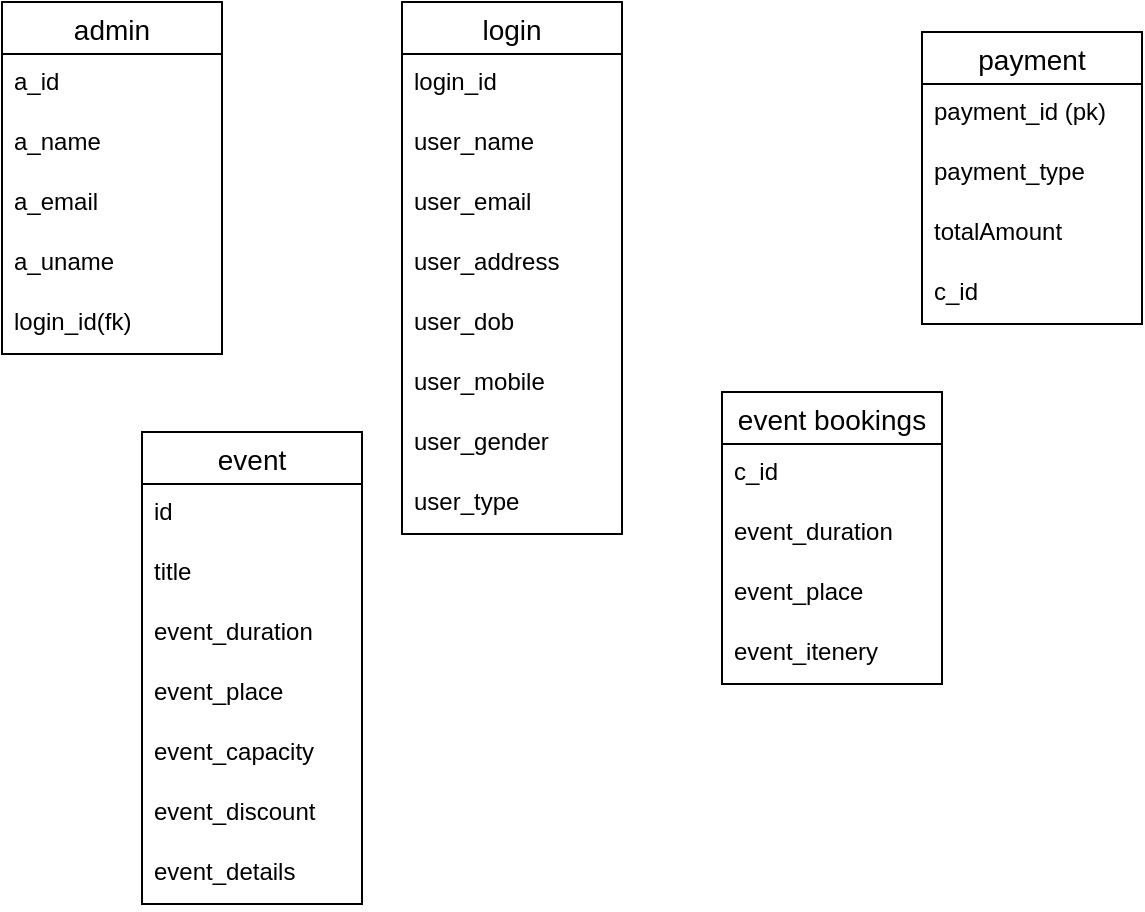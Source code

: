 <mxfile version="14.6.6" type="github">
  <diagram id="kwbziUqv7efPVH0OtAez" name="Page-1">
    <mxGraphModel dx="854" dy="468" grid="1" gridSize="10" guides="1" tooltips="1" connect="1" arrows="1" fold="1" page="1" pageScale="1" pageWidth="850" pageHeight="1100" math="0" shadow="0">
      <root>
        <mxCell id="0" />
        <mxCell id="1" parent="0" />
        <mxCell id="MUa_HNoX7yu-5g6jO3wg-1" value="admin" style="swimlane;fontStyle=0;childLayout=stackLayout;horizontal=1;startSize=26;horizontalStack=0;resizeParent=1;resizeParentMax=0;resizeLast=0;collapsible=1;marginBottom=0;align=center;fontSize=14;" parent="1" vertex="1">
          <mxGeometry x="210" y="25" width="110" height="176" as="geometry" />
        </mxCell>
        <mxCell id="MUa_HNoX7yu-5g6jO3wg-2" value="a_id" style="text;strokeColor=none;fillColor=none;spacingLeft=4;spacingRight=4;overflow=hidden;rotatable=0;points=[[0,0.5],[1,0.5]];portConstraint=eastwest;fontSize=12;" parent="MUa_HNoX7yu-5g6jO3wg-1" vertex="1">
          <mxGeometry y="26" width="110" height="30" as="geometry" />
        </mxCell>
        <mxCell id="MUa_HNoX7yu-5g6jO3wg-3" value="a_name" style="text;strokeColor=none;fillColor=none;spacingLeft=4;spacingRight=4;overflow=hidden;rotatable=0;points=[[0,0.5],[1,0.5]];portConstraint=eastwest;fontSize=12;" parent="MUa_HNoX7yu-5g6jO3wg-1" vertex="1">
          <mxGeometry y="56" width="110" height="30" as="geometry" />
        </mxCell>
        <mxCell id="slT7BTOBpb4mgOOl7ePR-3" value="a_email" style="text;strokeColor=none;fillColor=none;spacingLeft=4;spacingRight=4;overflow=hidden;rotatable=0;points=[[0,0.5],[1,0.5]];portConstraint=eastwest;fontSize=12;" vertex="1" parent="MUa_HNoX7yu-5g6jO3wg-1">
          <mxGeometry y="86" width="110" height="30" as="geometry" />
        </mxCell>
        <mxCell id="slT7BTOBpb4mgOOl7ePR-4" value="a_uname" style="text;strokeColor=none;fillColor=none;spacingLeft=4;spacingRight=4;overflow=hidden;rotatable=0;points=[[0,0.5],[1,0.5]];portConstraint=eastwest;fontSize=12;" vertex="1" parent="MUa_HNoX7yu-5g6jO3wg-1">
          <mxGeometry y="116" width="110" height="30" as="geometry" />
        </mxCell>
        <mxCell id="slT7BTOBpb4mgOOl7ePR-5" value="login_id(fk)" style="text;strokeColor=none;fillColor=none;spacingLeft=4;spacingRight=4;overflow=hidden;rotatable=0;points=[[0,0.5],[1,0.5]];portConstraint=eastwest;fontSize=12;" vertex="1" parent="MUa_HNoX7yu-5g6jO3wg-1">
          <mxGeometry y="146" width="110" height="30" as="geometry" />
        </mxCell>
        <mxCell id="VqJevV1jIJvRDieYaU5m-41" value="event" style="swimlane;fontStyle=0;childLayout=stackLayout;horizontal=1;startSize=26;horizontalStack=0;resizeParent=1;resizeParentMax=0;resizeLast=0;collapsible=1;marginBottom=0;align=center;fontSize=14;" parent="1" vertex="1">
          <mxGeometry x="280" y="240" width="110" height="236" as="geometry" />
        </mxCell>
        <mxCell id="VqJevV1jIJvRDieYaU5m-42" value="id" style="text;strokeColor=none;fillColor=none;spacingLeft=4;spacingRight=4;overflow=hidden;rotatable=0;points=[[0,0.5],[1,0.5]];portConstraint=eastwest;fontSize=12;" parent="VqJevV1jIJvRDieYaU5m-41" vertex="1">
          <mxGeometry y="26" width="110" height="30" as="geometry" />
        </mxCell>
        <mxCell id="VqJevV1jIJvRDieYaU5m-43" value="title" style="text;strokeColor=none;fillColor=none;spacingLeft=4;spacingRight=4;overflow=hidden;rotatable=0;points=[[0,0.5],[1,0.5]];portConstraint=eastwest;fontSize=12;" parent="VqJevV1jIJvRDieYaU5m-41" vertex="1">
          <mxGeometry y="56" width="110" height="30" as="geometry" />
        </mxCell>
        <mxCell id="VqJevV1jIJvRDieYaU5m-44" value="event_duration" style="text;strokeColor=none;fillColor=none;spacingLeft=4;spacingRight=4;overflow=hidden;rotatable=0;points=[[0,0.5],[1,0.5]];portConstraint=eastwest;fontSize=12;" parent="VqJevV1jIJvRDieYaU5m-41" vertex="1">
          <mxGeometry y="86" width="110" height="30" as="geometry" />
        </mxCell>
        <mxCell id="VqJevV1jIJvRDieYaU5m-48" value="event_place" style="text;strokeColor=none;fillColor=none;spacingLeft=4;spacingRight=4;overflow=hidden;rotatable=0;points=[[0,0.5],[1,0.5]];portConstraint=eastwest;fontSize=12;" parent="VqJevV1jIJvRDieYaU5m-41" vertex="1">
          <mxGeometry y="116" width="110" height="30" as="geometry" />
        </mxCell>
        <mxCell id="VqJevV1jIJvRDieYaU5m-55" value="event_capacity" style="text;strokeColor=none;fillColor=none;spacingLeft=4;spacingRight=4;overflow=hidden;rotatable=0;points=[[0,0.5],[1,0.5]];portConstraint=eastwest;fontSize=12;" parent="VqJevV1jIJvRDieYaU5m-41" vertex="1">
          <mxGeometry y="146" width="110" height="30" as="geometry" />
        </mxCell>
        <mxCell id="VqJevV1jIJvRDieYaU5m-56" value="event_discount" style="text;strokeColor=none;fillColor=none;spacingLeft=4;spacingRight=4;overflow=hidden;rotatable=0;points=[[0,0.5],[1,0.5]];portConstraint=eastwest;fontSize=12;" parent="VqJevV1jIJvRDieYaU5m-41" vertex="1">
          <mxGeometry y="176" width="110" height="30" as="geometry" />
        </mxCell>
        <mxCell id="VqJevV1jIJvRDieYaU5m-57" value="event_details" style="text;strokeColor=none;fillColor=none;spacingLeft=4;spacingRight=4;overflow=hidden;rotatable=0;points=[[0,0.5],[1,0.5]];portConstraint=eastwest;fontSize=12;" parent="VqJevV1jIJvRDieYaU5m-41" vertex="1">
          <mxGeometry y="206" width="110" height="30" as="geometry" />
        </mxCell>
        <mxCell id="VqJevV1jIJvRDieYaU5m-49" value="event bookings" style="swimlane;fontStyle=0;childLayout=stackLayout;horizontal=1;startSize=26;horizontalStack=0;resizeParent=1;resizeParentMax=0;resizeLast=0;collapsible=1;marginBottom=0;align=center;fontSize=14;" parent="1" vertex="1">
          <mxGeometry x="570" y="220" width="110" height="146" as="geometry" />
        </mxCell>
        <mxCell id="VqJevV1jIJvRDieYaU5m-50" value="c_id" style="text;strokeColor=none;fillColor=none;spacingLeft=4;spacingRight=4;overflow=hidden;rotatable=0;points=[[0,0.5],[1,0.5]];portConstraint=eastwest;fontSize=12;" parent="VqJevV1jIJvRDieYaU5m-49" vertex="1">
          <mxGeometry y="26" width="110" height="30" as="geometry" />
        </mxCell>
        <mxCell id="VqJevV1jIJvRDieYaU5m-52" value="event_duration" style="text;strokeColor=none;fillColor=none;spacingLeft=4;spacingRight=4;overflow=hidden;rotatable=0;points=[[0,0.5],[1,0.5]];portConstraint=eastwest;fontSize=12;" parent="VqJevV1jIJvRDieYaU5m-49" vertex="1">
          <mxGeometry y="56" width="110" height="30" as="geometry" />
        </mxCell>
        <mxCell id="VqJevV1jIJvRDieYaU5m-53" value="event_place" style="text;strokeColor=none;fillColor=none;spacingLeft=4;spacingRight=4;overflow=hidden;rotatable=0;points=[[0,0.5],[1,0.5]];portConstraint=eastwest;fontSize=12;" parent="VqJevV1jIJvRDieYaU5m-49" vertex="1">
          <mxGeometry y="86" width="110" height="30" as="geometry" />
        </mxCell>
        <mxCell id="VqJevV1jIJvRDieYaU5m-58" value="event_itenery" style="text;strokeColor=none;fillColor=none;spacingLeft=4;spacingRight=4;overflow=hidden;rotatable=0;points=[[0,0.5],[1,0.5]];portConstraint=eastwest;fontSize=12;" parent="VqJevV1jIJvRDieYaU5m-49" vertex="1">
          <mxGeometry y="116" width="110" height="30" as="geometry" />
        </mxCell>
        <mxCell id="VqJevV1jIJvRDieYaU5m-71" value="payment" style="swimlane;fontStyle=0;childLayout=stackLayout;horizontal=1;startSize=26;horizontalStack=0;resizeParent=1;resizeParentMax=0;resizeLast=0;collapsible=1;marginBottom=0;align=center;fontSize=14;" parent="1" vertex="1">
          <mxGeometry x="670" y="40" width="110" height="146" as="geometry" />
        </mxCell>
        <mxCell id="VqJevV1jIJvRDieYaU5m-72" value="payment_id (pk)" style="text;strokeColor=none;fillColor=none;spacingLeft=4;spacingRight=4;overflow=hidden;rotatable=0;points=[[0,0.5],[1,0.5]];portConstraint=eastwest;fontSize=12;" parent="VqJevV1jIJvRDieYaU5m-71" vertex="1">
          <mxGeometry y="26" width="110" height="30" as="geometry" />
        </mxCell>
        <mxCell id="VqJevV1jIJvRDieYaU5m-73" value="payment_type" style="text;strokeColor=none;fillColor=none;spacingLeft=4;spacingRight=4;overflow=hidden;rotatable=0;points=[[0,0.5],[1,0.5]];portConstraint=eastwest;fontSize=12;" parent="VqJevV1jIJvRDieYaU5m-71" vertex="1">
          <mxGeometry y="56" width="110" height="30" as="geometry" />
        </mxCell>
        <mxCell id="VqJevV1jIJvRDieYaU5m-74" value="totalAmount" style="text;strokeColor=none;fillColor=none;spacingLeft=4;spacingRight=4;overflow=hidden;rotatable=0;points=[[0,0.5],[1,0.5]];portConstraint=eastwest;fontSize=12;" parent="VqJevV1jIJvRDieYaU5m-71" vertex="1">
          <mxGeometry y="86" width="110" height="30" as="geometry" />
        </mxCell>
        <mxCell id="slT7BTOBpb4mgOOl7ePR-2" value="c_id" style="text;strokeColor=none;fillColor=none;spacingLeft=4;spacingRight=4;overflow=hidden;rotatable=0;points=[[0,0.5],[1,0.5]];portConstraint=eastwest;fontSize=12;" vertex="1" parent="VqJevV1jIJvRDieYaU5m-71">
          <mxGeometry y="116" width="110" height="30" as="geometry" />
        </mxCell>
        <mxCell id="WY3UV5eI-yxyk153MzQO-1" value="login" style="swimlane;fontStyle=0;childLayout=stackLayout;horizontal=1;startSize=26;horizontalStack=0;resizeParent=1;resizeParentMax=0;resizeLast=0;collapsible=1;marginBottom=0;align=center;fontSize=14;" parent="1" vertex="1">
          <mxGeometry x="410" y="25" width="110" height="266" as="geometry" />
        </mxCell>
        <mxCell id="WY3UV5eI-yxyk153MzQO-2" value="login_id" style="text;strokeColor=none;fillColor=none;spacingLeft=4;spacingRight=4;overflow=hidden;rotatable=0;points=[[0,0.5],[1,0.5]];portConstraint=eastwest;fontSize=12;" parent="WY3UV5eI-yxyk153MzQO-1" vertex="1">
          <mxGeometry y="26" width="110" height="30" as="geometry" />
        </mxCell>
        <mxCell id="WY3UV5eI-yxyk153MzQO-3" value="user_name" style="text;strokeColor=none;fillColor=none;spacingLeft=4;spacingRight=4;overflow=hidden;rotatable=0;points=[[0,0.5],[1,0.5]];portConstraint=eastwest;fontSize=12;" parent="WY3UV5eI-yxyk153MzQO-1" vertex="1">
          <mxGeometry y="56" width="110" height="30" as="geometry" />
        </mxCell>
        <mxCell id="WY3UV5eI-yxyk153MzQO-4" value="user_email" style="text;strokeColor=none;fillColor=none;spacingLeft=4;spacingRight=4;overflow=hidden;rotatable=0;points=[[0,0.5],[1,0.5]];portConstraint=eastwest;fontSize=12;" parent="WY3UV5eI-yxyk153MzQO-1" vertex="1">
          <mxGeometry y="86" width="110" height="30" as="geometry" />
        </mxCell>
        <mxCell id="WY3UV5eI-yxyk153MzQO-5" value="user_address" style="text;strokeColor=none;fillColor=none;spacingLeft=4;spacingRight=4;overflow=hidden;rotatable=0;points=[[0,0.5],[1,0.5]];portConstraint=eastwest;fontSize=12;" parent="WY3UV5eI-yxyk153MzQO-1" vertex="1">
          <mxGeometry y="116" width="110" height="30" as="geometry" />
        </mxCell>
        <mxCell id="WY3UV5eI-yxyk153MzQO-6" value="user_dob" style="text;strokeColor=none;fillColor=none;spacingLeft=4;spacingRight=4;overflow=hidden;rotatable=0;points=[[0,0.5],[1,0.5]];portConstraint=eastwest;fontSize=12;" parent="WY3UV5eI-yxyk153MzQO-1" vertex="1">
          <mxGeometry y="146" width="110" height="30" as="geometry" />
        </mxCell>
        <mxCell id="WY3UV5eI-yxyk153MzQO-7" value="user_mobile" style="text;strokeColor=none;fillColor=none;spacingLeft=4;spacingRight=4;overflow=hidden;rotatable=0;points=[[0,0.5],[1,0.5]];portConstraint=eastwest;fontSize=12;" parent="WY3UV5eI-yxyk153MzQO-1" vertex="1">
          <mxGeometry y="176" width="110" height="30" as="geometry" />
        </mxCell>
        <mxCell id="WY3UV5eI-yxyk153MzQO-8" value="user_gender" style="text;strokeColor=none;fillColor=none;spacingLeft=4;spacingRight=4;overflow=hidden;rotatable=0;points=[[0,0.5],[1,0.5]];portConstraint=eastwest;fontSize=12;" parent="WY3UV5eI-yxyk153MzQO-1" vertex="1">
          <mxGeometry y="206" width="110" height="30" as="geometry" />
        </mxCell>
        <mxCell id="slT7BTOBpb4mgOOl7ePR-1" value="user_type" style="text;strokeColor=none;fillColor=none;spacingLeft=4;spacingRight=4;overflow=hidden;rotatable=0;points=[[0,0.5],[1,0.5]];portConstraint=eastwest;fontSize=12;" vertex="1" parent="WY3UV5eI-yxyk153MzQO-1">
          <mxGeometry y="236" width="110" height="30" as="geometry" />
        </mxCell>
      </root>
    </mxGraphModel>
  </diagram>
</mxfile>

